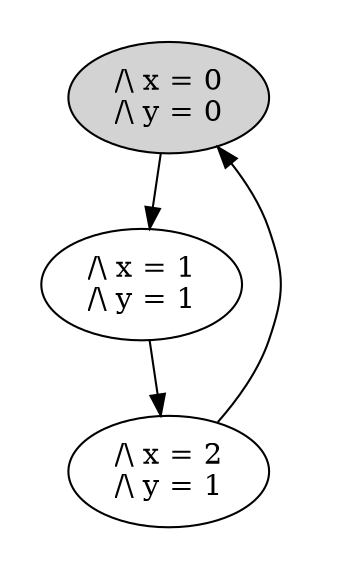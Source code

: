 strict digraph DiskGraph {
nodesep=0.35;
subgraph cluster_graph {
color="white";
1317622219392791164 [label="/\\ x = 0\n/\\ y = 0",style = filled]
1317622219392791164 -> -5135245217667083873 [label="",color="black",fontcolor="black"];
-5135245217667083873 [label="/\\ x = 1\n/\\ y = 1"];
-5135245217667083873 -> 3194718562996887924 [label="",color="black",fontcolor="black"];
3194718562996887924 [label="/\\ x = 2\n/\\ y = 1"];
3194718562996887924 -> 1317622219392791164 [label="",color="black",fontcolor="black"];
{rank = same; 1317622219392791164;}
{rank = same; -5135245217667083873;}
{rank = same; 3194718562996887924;}
}
}
